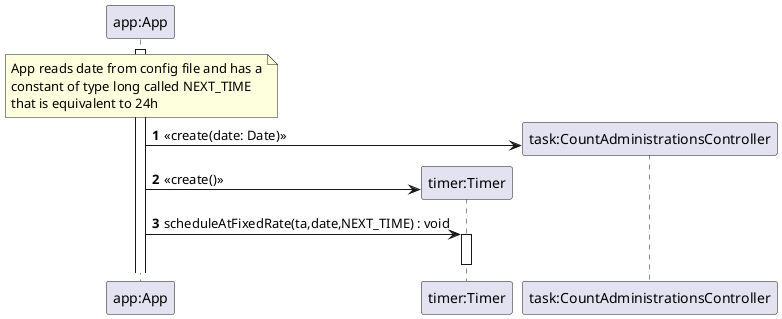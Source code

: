 @startuml timer_SD
'https://plantuml.com/sequence-diagram

autonumber

participant "app:App" as app
participant "timer:Timer" as ti
participant "task:CountAdministrationsController" as ta


note over app
App reads date from config file and has a
constant of type long called NEXT_TIME
that is equivalent to 24h
end note

activate app
app -> ta** : «create(date: Date)»
app-> ti**: «create()»
app->ti:scheduleAtFixedRate(ta,date,NEXT_TIME) : void
activate ti
deactivate

@enduml
